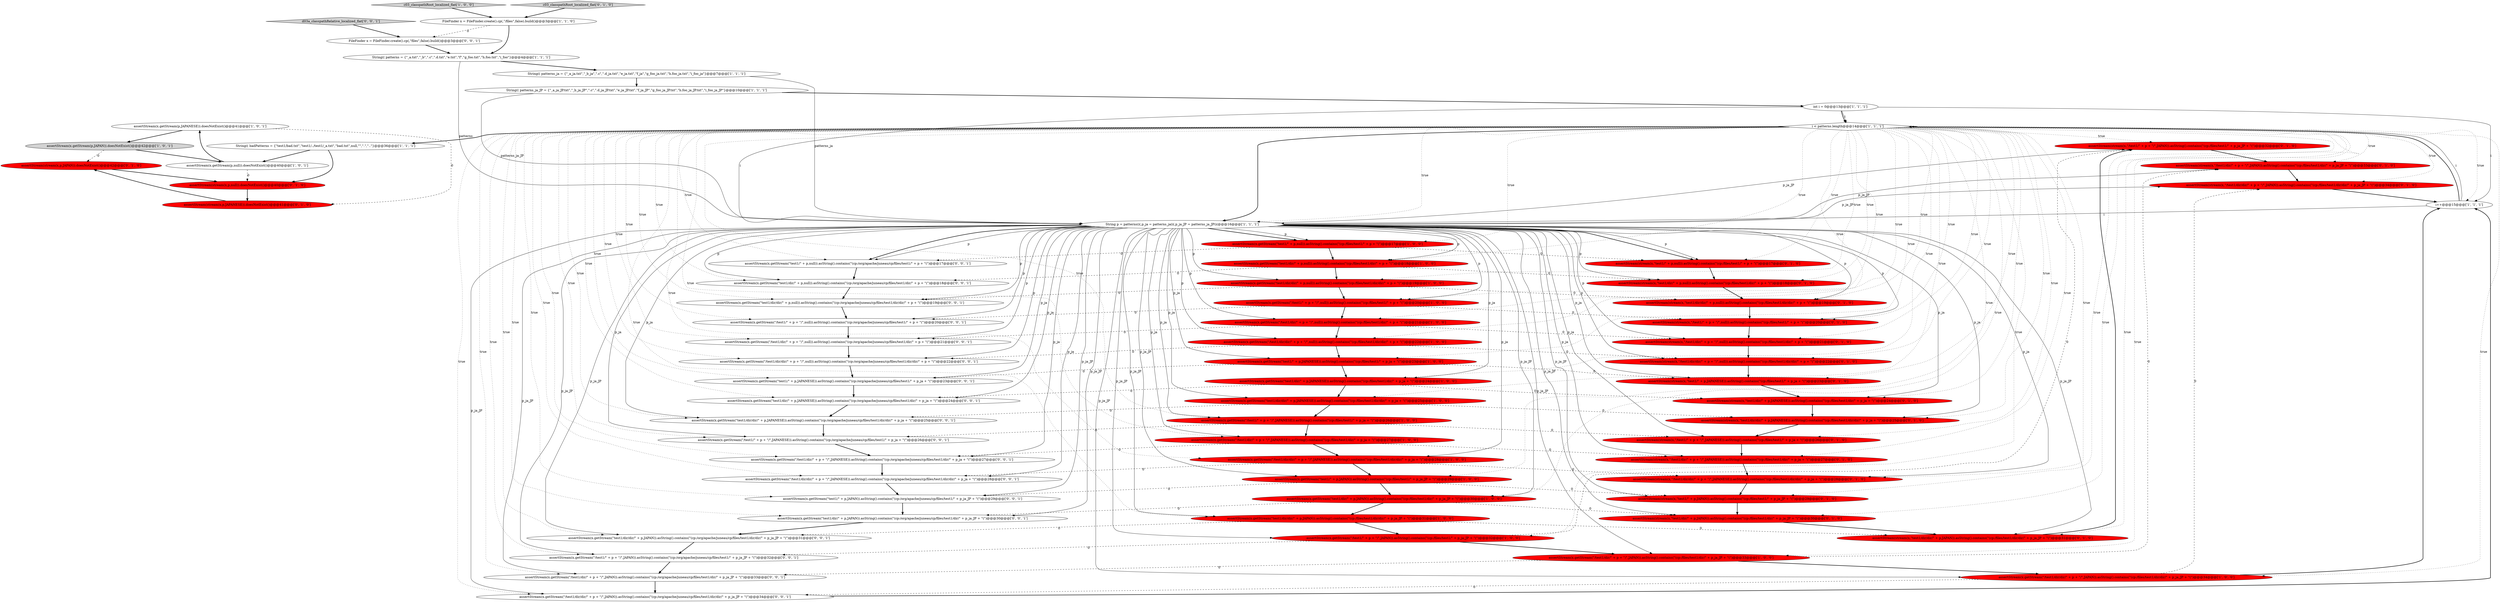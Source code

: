 digraph {
31 [style = filled, label = "assertStream(stream(x,p,JAPAN)).doesNotExist()@@@42@@@['0', '1', '0']", fillcolor = red, shape = ellipse image = "AAA1AAABBB2BBB"];
42 [style = filled, label = "assertStream(stream(x,\"/test1/\" + p + \"/\",JAPAN)).asString().contains(\"(cp:/files/test1/\" + p_ja_JP + \"(\")@@@32@@@['0', '1', '0']", fillcolor = red, shape = ellipse image = "AAA1AAABBB2BBB"];
20 [style = filled, label = "assertStream(x.getStream(\"/test1/\" + p + \"/\",null)).asString().contains(\"(cp:/files/test1/\" + p + \"(\")@@@20@@@['1', '0', '0']", fillcolor = red, shape = ellipse image = "AAA1AAABBB1BBB"];
27 [style = filled, label = "FileFinder x = FileFinder.create().cp(,\"/files\",false).build()@@@3@@@['1', '1', '0']", fillcolor = white, shape = ellipse image = "AAA0AAABBB1BBB"];
1 [style = filled, label = "assertStream(x.getStream(\"test1/\" + p,null)).asString().contains(\"(cp:/files/test1/\" + p + \"(\")@@@17@@@['1', '0', '0']", fillcolor = red, shape = ellipse image = "AAA1AAABBB1BBB"];
67 [style = filled, label = "assertStream(x.getStream(\"test1/\" + p,null)).asString().contains(\"(cp:/org/apache/juneau/cp/files/test1/\" + p + \"(\")@@@17@@@['0', '0', '1']", fillcolor = white, shape = ellipse image = "AAA0AAABBB3BBB"];
69 [style = filled, label = "assertStream(x.getStream(\"/test1/dir/\" + p + \"/\",null)).asString().contains(\"(cp:/org/apache/juneau/cp/files/test1/dir/\" + p + \"(\")@@@21@@@['0', '0', '1']", fillcolor = white, shape = ellipse image = "AAA0AAABBB3BBB"];
28 [style = filled, label = "assertStream(x.getStream(\"/test1/dir/dir/\" + p + \"/\",JAPANESE)).asString().contains(\"(cp:/files/test1/dir/dir/\" + p_ja + \"(\")@@@28@@@['1', '0', '0']", fillcolor = red, shape = ellipse image = "AAA1AAABBB1BBB"];
3 [style = filled, label = "assertStream(x.getStream(\"/test1/dir/\" + p + \"/\",JAPANESE)).asString().contains(\"(cp:/files/test1/dir/\" + p_ja + \"(\")@@@27@@@['1', '0', '0']", fillcolor = red, shape = ellipse image = "AAA1AAABBB1BBB"];
32 [style = filled, label = "assertStream(stream(x,\"/test1/\" + p + \"/\",null)).asString().contains(\"(cp:/files/test1/\" + p + \"(\")@@@20@@@['0', '1', '0']", fillcolor = red, shape = ellipse image = "AAA1AAABBB2BBB"];
64 [style = filled, label = "assertStream(x.getStream(\"/test1/dir/dir/\" + p + \"/\",null)).asString().contains(\"(cp:/org/apache/juneau/cp/files/test1/dir/dir/\" + p + \"(\")@@@22@@@['0', '0', '1']", fillcolor = white, shape = ellipse image = "AAA0AAABBB3BBB"];
56 [style = filled, label = "assertStream(x.getStream(\"/test1/dir/dir/\" + p + \"/\",JAPANESE)).asString().contains(\"(cp:/org/apache/juneau/cp/files/test1/dir/dir/\" + p_ja + \"(\")@@@28@@@['0', '0', '1']", fillcolor = white, shape = ellipse image = "AAA0AAABBB3BBB"];
58 [style = filled, label = "assertStream(x.getStream(\"/test1/dir/dir/\" + p + \"/\",JAPAN)).asString().contains(\"(cp:/org/apache/juneau/cp/files/test1/dir/dir/\" + p_ja_JP + \"(\")@@@34@@@['0', '0', '1']", fillcolor = white, shape = ellipse image = "AAA0AAABBB3BBB"];
43 [style = filled, label = "assertStream(stream(x,\"/test1/dir/\" + p + \"/\",null)).asString().contains(\"(cp:/files/test1/dir/\" + p + \"(\")@@@21@@@['0', '1', '0']", fillcolor = red, shape = ellipse image = "AAA1AAABBB2BBB"];
51 [style = filled, label = "assertStream(stream(x,\"/test1/dir/dir/\" + p + \"/\",JAPAN)).asString().contains(\"(cp:/files/test1/dir/dir/\" + p_ja_JP + \"(\")@@@34@@@['0', '1', '0']", fillcolor = red, shape = ellipse image = "AAA1AAABBB2BBB"];
8 [style = filled, label = "assertStream(x.getStream(\"test1/dir/\" + p,JAPAN)).asString().contains(\"(cp:/files/test1/dir/\" + p_ja_JP + \"(\")@@@30@@@['1', '0', '0']", fillcolor = red, shape = ellipse image = "AAA1AAABBB1BBB"];
40 [style = filled, label = "assertStream(stream(x,\"test1/\" + p,JAPAN)).asString().contains(\"(cp:/files/test1/\" + p_ja_JP + \"(\")@@@29@@@['0', '1', '0']", fillcolor = red, shape = ellipse image = "AAA1AAABBB2BBB"];
30 [style = filled, label = "String(( badPatterns = {\"test1/bad.txt\",\"test1/../test1/_a.txt\",\"bad.txt\",null,\"\",\".\",\"..\"}@@@36@@@['1', '1', '1']", fillcolor = white, shape = ellipse image = "AAA0AAABBB1BBB"];
65 [style = filled, label = "assertStream(x.getStream(\"/test1/dir/\" + p + \"/\",JAPANESE)).asString().contains(\"(cp:/org/apache/juneau/cp/files/test1/dir/\" + p_ja + \"(\")@@@27@@@['0', '0', '1']", fillcolor = white, shape = ellipse image = "AAA0AAABBB3BBB"];
18 [style = filled, label = "int i = 0@@@13@@@['1', '1', '1']", fillcolor = white, shape = ellipse image = "AAA0AAABBB1BBB"];
53 [style = filled, label = "assertStream(x.getStream(\"/test1/\" + p + \"/\",JAPAN)).asString().contains(\"(cp:/org/apache/juneau/cp/files/test1/\" + p_ja_JP + \"(\")@@@32@@@['0', '0', '1']", fillcolor = white, shape = ellipse image = "AAA0AAABBB3BBB"];
26 [style = filled, label = "i < patterns.length@@@14@@@['1', '1', '1']", fillcolor = white, shape = diamond image = "AAA0AAABBB1BBB"];
34 [style = filled, label = "assertStream(stream(x,\"test1/dir/dir/\" + p,JAPANESE)).asString().contains(\"(cp:/files/test1/dir/dir/\" + p_ja + \"(\")@@@25@@@['0', '1', '0']", fillcolor = red, shape = ellipse image = "AAA1AAABBB2BBB"];
49 [style = filled, label = "assertStream(stream(x,\"test1/dir/\" + p,JAPANESE)).asString().contains(\"(cp:/files/test1/dir/\" + p_ja + \"(\")@@@24@@@['0', '1', '0']", fillcolor = red, shape = ellipse image = "AAA1AAABBB2BBB"];
6 [style = filled, label = "assertStream(x.getStream(\"test1/dir/\" + p,null)).asString().contains(\"(cp:/files/test1/dir/\" + p + \"(\")@@@18@@@['1', '0', '0']", fillcolor = red, shape = ellipse image = "AAA1AAABBB1BBB"];
0 [style = filled, label = "assertStream(x.getStream(p,JAPAN)).doesNotExist()@@@42@@@['1', '0', '1']", fillcolor = lightgray, shape = ellipse image = "AAA0AAABBB1BBB"];
10 [style = filled, label = "assertStream(x.getStream(\"test1/\" + p,JAPAN)).asString().contains(\"(cp:/files/test1/\" + p_ja_JP + \"(\")@@@29@@@['1', '0', '0']", fillcolor = red, shape = ellipse image = "AAA1AAABBB1BBB"];
2 [style = filled, label = "assertStream(x.getStream(p,JAPANESE)).doesNotExist()@@@41@@@['1', '0', '1']", fillcolor = white, shape = ellipse image = "AAA0AAABBB1BBB"];
71 [style = filled, label = "assertStream(x.getStream(\"/test1/dir/\" + p + \"/\",JAPAN)).asString().contains(\"(cp:/org/apache/juneau/cp/files/test1/dir/\" + p_ja_JP + \"(\")@@@33@@@['0', '0', '1']", fillcolor = white, shape = ellipse image = "AAA0AAABBB3BBB"];
12 [style = filled, label = "assertStream(x.getStream(\"test1/dir/dir/\" + p,JAPAN)).asString().contains(\"(cp:/files/test1/dir/dir/\" + p_ja_JP + \"(\")@@@31@@@['1', '0', '0']", fillcolor = red, shape = ellipse image = "AAA1AAABBB1BBB"];
55 [style = filled, label = "assertStream(x.getStream(\"test1/dir/\" + p,null)).asString().contains(\"(cp:/org/apache/juneau/cp/files/test1/dir/\" + p + \"(\")@@@18@@@['0', '0', '1']", fillcolor = white, shape = ellipse image = "AAA0AAABBB3BBB"];
4 [style = filled, label = "assertStream(x.getStream(p,null)).doesNotExist()@@@40@@@['1', '0', '1']", fillcolor = white, shape = ellipse image = "AAA0AAABBB1BBB"];
22 [style = filled, label = "assertStream(x.getStream(\"/test1/dir/dir/\" + p + \"/\",JAPAN)).asString().contains(\"(cp:/files/test1/dir/dir/\" + p_ja_JP + \"(\")@@@34@@@['1', '0', '0']", fillcolor = red, shape = ellipse image = "AAA1AAABBB1BBB"];
14 [style = filled, label = "assertStream(x.getStream(\"test1/dir/dir/\" + p,null)).asString().contains(\"(cp:/files/test1/dir/dir/\" + p + \"(\")@@@19@@@['1', '0', '0']", fillcolor = red, shape = ellipse image = "AAA1AAABBB1BBB"];
13 [style = filled, label = "assertStream(x.getStream(\"/test1/\" + p + \"/\",JAPAN)).asString().contains(\"(cp:/files/test1/\" + p_ja_JP + \"(\")@@@32@@@['1', '0', '0']", fillcolor = red, shape = ellipse image = "AAA1AAABBB1BBB"];
54 [style = filled, label = "d03a_classpathRelative_localized_flat['0', '0', '1']", fillcolor = lightgray, shape = diamond image = "AAA0AAABBB3BBB"];
45 [style = filled, label = "assertStream(stream(x,\"/test1/dir/\" + p + \"/\",JAPAN)).asString().contains(\"(cp:/files/test1/dir/\" + p_ja_JP + \"(\")@@@33@@@['0', '1', '0']", fillcolor = red, shape = ellipse image = "AAA1AAABBB2BBB"];
24 [style = filled, label = "assertStream(x.getStream(\"test1/dir/dir/\" + p,JAPANESE)).asString().contains(\"(cp:/files/test1/dir/dir/\" + p_ja + \"(\")@@@25@@@['1', '0', '0']", fillcolor = red, shape = ellipse image = "AAA1AAABBB1BBB"];
19 [style = filled, label = "assertStream(x.getStream(\"/test1/dir/dir/\" + p + \"/\",null)).asString().contains(\"(cp:/files/test1/dir/dir/\" + p + \"(\")@@@22@@@['1', '0', '0']", fillcolor = red, shape = ellipse image = "AAA1AAABBB1BBB"];
9 [style = filled, label = "String(( patterns_ja_JP = {\"_a_ja_JP.txt\",\"_b_ja_JP\",\".c\",\".d_ja_JP.txt\",\"e_ja_JP.txt\",\"f_ja_JP\",\"g_foo_ja_JP.txt\",\"h.foo_ja_JP.txt\",\"i_foo_ja_JP\"}@@@10@@@['1', '1', '1']", fillcolor = white, shape = ellipse image = "AAA0AAABBB1BBB"];
44 [style = filled, label = "assertStream(stream(x,p,JAPANESE)).doesNotExist()@@@41@@@['0', '1', '0']", fillcolor = red, shape = ellipse image = "AAA1AAABBB2BBB"];
66 [style = filled, label = "assertStream(x.getStream(\"/test1/\" + p + \"/\",JAPANESE)).asString().contains(\"(cp:/org/apache/juneau/cp/files/test1/\" + p_ja + \"(\")@@@26@@@['0', '0', '1']", fillcolor = white, shape = ellipse image = "AAA0AAABBB3BBB"];
11 [style = filled, label = "assertStream(x.getStream(\"test1/dir/\" + p,JAPANESE)).asString().contains(\"(cp:/files/test1/dir/\" + p_ja + \"(\")@@@24@@@['1', '0', '0']", fillcolor = red, shape = ellipse image = "AAA1AAABBB1BBB"];
61 [style = filled, label = "assertStream(x.getStream(\"test1/\" + p,JAPAN)).asString().contains(\"(cp:/org/apache/juneau/cp/files/test1/\" + p_ja_JP + \"(\")@@@29@@@['0', '0', '1']", fillcolor = white, shape = ellipse image = "AAA0AAABBB3BBB"];
68 [style = filled, label = "assertStream(x.getStream(\"test1/dir/dir/\" + p,null)).asString().contains(\"(cp:/org/apache/juneau/cp/files/test1/dir/dir/\" + p + \"(\")@@@19@@@['0', '0', '1']", fillcolor = white, shape = ellipse image = "AAA0AAABBB3BBB"];
38 [style = filled, label = "assertStream(stream(x,\"test1/dir/\" + p,JAPAN)).asString().contains(\"(cp:/files/test1/dir/\" + p_ja_JP + \"(\")@@@30@@@['0', '1', '0']", fillcolor = red, shape = ellipse image = "AAA1AAABBB2BBB"];
72 [style = filled, label = "assertStream(x.getStream(\"test1/dir/dir/\" + p,JAPANESE)).asString().contains(\"(cp:/org/apache/juneau/cp/files/test1/dir/dir/\" + p_ja + \"(\")@@@25@@@['0', '0', '1']", fillcolor = white, shape = ellipse image = "AAA0AAABBB3BBB"];
29 [style = filled, label = "assertStream(x.getStream(\"/test1/dir/\" + p + \"/\",null)).asString().contains(\"(cp:/files/test1/dir/\" + p + \"(\")@@@21@@@['1', '0', '0']", fillcolor = red, shape = ellipse image = "AAA1AAABBB1BBB"];
52 [style = filled, label = "assertStream(stream(x,\"test1/\" + p,JAPANESE)).asString().contains(\"(cp:/files/test1/\" + p_ja + \"(\")@@@23@@@['0', '1', '0']", fillcolor = red, shape = ellipse image = "AAA1AAABBB2BBB"];
62 [style = filled, label = "FileFinder x = FileFinder.create().cp(,\"files\",false).build()@@@3@@@['0', '0', '1']", fillcolor = white, shape = ellipse image = "AAA0AAABBB3BBB"];
23 [style = filled, label = "String(( patterns_ja = {\"_a_ja.txt\",\"_b_ja\",\".c\",\".d_ja.txt\",\"e_ja.txt\",\"f_ja\",\"g_foo_ja.txt\",\"h.foo_ja.txt\",\"i_foo_ja\"}@@@7@@@['1', '1', '1']", fillcolor = white, shape = ellipse image = "AAA0AAABBB1BBB"];
15 [style = filled, label = "c03_classpathRoot_localized_flat['1', '0', '0']", fillcolor = lightgray, shape = diamond image = "AAA0AAABBB1BBB"];
47 [style = filled, label = "assertStream(stream(x,\"/test1/dir/dir/\" + p + \"/\",JAPANESE)).asString().contains(\"(cp:/files/test1/dir/dir/\" + p_ja + \"(\")@@@28@@@['0', '1', '0']", fillcolor = red, shape = ellipse image = "AAA1AAABBB2BBB"];
5 [style = filled, label = "String p = patterns(i(,p_ja = patterns_ja(i(,p_ja_JP = patterns_ja_JP(i(@@@16@@@['1', '1', '1']", fillcolor = white, shape = ellipse image = "AAA0AAABBB1BBB"];
39 [style = filled, label = "assertStream(stream(x,\"test1/\" + p,null)).asString().contains(\"(cp:/files/test1/\" + p + \"(\")@@@17@@@['0', '1', '0']", fillcolor = red, shape = ellipse image = "AAA1AAABBB2BBB"];
59 [style = filled, label = "assertStream(x.getStream(\"test1/\" + p,JAPANESE)).asString().contains(\"(cp:/org/apache/juneau/cp/files/test1/\" + p_ja + \"(\")@@@23@@@['0', '0', '1']", fillcolor = white, shape = ellipse image = "AAA0AAABBB3BBB"];
60 [style = filled, label = "assertStream(x.getStream(\"test1/dir/\" + p,JAPANESE)).asString().contains(\"(cp:/org/apache/juneau/cp/files/test1/dir/\" + p_ja + \"(\")@@@24@@@['0', '0', '1']", fillcolor = white, shape = ellipse image = "AAA0AAABBB3BBB"];
63 [style = filled, label = "assertStream(x.getStream(\"test1/dir/\" + p,JAPAN)).asString().contains(\"(cp:/org/apache/juneau/cp/files/test1/dir/\" + p_ja_JP + \"(\")@@@30@@@['0', '0', '1']", fillcolor = white, shape = ellipse image = "AAA0AAABBB3BBB"];
70 [style = filled, label = "assertStream(x.getStream(\"/test1/\" + p + \"/\",null)).asString().contains(\"(cp:/org/apache/juneau/cp/files/test1/\" + p + \"(\")@@@20@@@['0', '0', '1']", fillcolor = white, shape = ellipse image = "AAA0AAABBB3BBB"];
35 [style = filled, label = "assertStream(stream(x,\"test1/dir/dir/\" + p,null)).asString().contains(\"(cp:/files/test1/dir/dir/\" + p + \"(\")@@@19@@@['0', '1', '0']", fillcolor = red, shape = ellipse image = "AAA1AAABBB2BBB"];
17 [style = filled, label = "assertStream(x.getStream(\"/test1/dir/\" + p + \"/\",JAPAN)).asString().contains(\"(cp:/files/test1/dir/\" + p_ja_JP + \"(\")@@@33@@@['1', '0', '0']", fillcolor = red, shape = ellipse image = "AAA1AAABBB1BBB"];
21 [style = filled, label = "i++@@@15@@@['1', '1', '1']", fillcolor = white, shape = ellipse image = "AAA0AAABBB1BBB"];
46 [style = filled, label = "assertStream(stream(x,\"test1/dir/\" + p,null)).asString().contains(\"(cp:/files/test1/dir/\" + p + \"(\")@@@18@@@['0', '1', '0']", fillcolor = red, shape = ellipse image = "AAA1AAABBB2BBB"];
48 [style = filled, label = "assertStream(stream(x,\"/test1/dir/dir/\" + p + \"/\",null)).asString().contains(\"(cp:/files/test1/dir/dir/\" + p + \"(\")@@@22@@@['0', '1', '0']", fillcolor = red, shape = ellipse image = "AAA1AAABBB2BBB"];
57 [style = filled, label = "assertStream(x.getStream(\"test1/dir/dir/\" + p,JAPAN)).asString().contains(\"(cp:/org/apache/juneau/cp/files/test1/dir/dir/\" + p_ja_JP + \"(\")@@@31@@@['0', '0', '1']", fillcolor = white, shape = ellipse image = "AAA0AAABBB3BBB"];
36 [style = filled, label = "assertStream(stream(x,\"/test1/\" + p + \"/\",JAPANESE)).asString().contains(\"(cp:/files/test1/\" + p_ja + \"(\")@@@26@@@['0', '1', '0']", fillcolor = red, shape = ellipse image = "AAA1AAABBB2BBB"];
7 [style = filled, label = "assertStream(x.getStream(\"/test1/\" + p + \"/\",JAPANESE)).asString().contains(\"(cp:/files/test1/\" + p_ja + \"(\")@@@26@@@['1', '0', '0']", fillcolor = red, shape = ellipse image = "AAA1AAABBB1BBB"];
16 [style = filled, label = "String(( patterns = {\"_a.txt\",\"_b\",\".c\",\".d.txt\",\"e.txt\",\"f\",\"g_foo.txt\",\"h.foo.txt\",\"i_foo\"}@@@4@@@['1', '1', '1']", fillcolor = white, shape = ellipse image = "AAA0AAABBB1BBB"];
37 [style = filled, label = "assertStream(stream(x,\"/test1/dir/\" + p + \"/\",JAPANESE)).asString().contains(\"(cp:/files/test1/dir/\" + p_ja + \"(\")@@@27@@@['0', '1', '0']", fillcolor = red, shape = ellipse image = "AAA1AAABBB2BBB"];
50 [style = filled, label = "assertStream(stream(x,p,null)).doesNotExist()@@@40@@@['0', '1', '0']", fillcolor = red, shape = ellipse image = "AAA1AAABBB2BBB"];
25 [style = filled, label = "assertStream(x.getStream(\"test1/\" + p,JAPANESE)).asString().contains(\"(cp:/files/test1/\" + p_ja + \"(\")@@@23@@@['1', '0', '0']", fillcolor = red, shape = ellipse image = "AAA1AAABBB1BBB"];
41 [style = filled, label = "c03_classpathRoot_localized_flat['0', '1', '0']", fillcolor = lightgray, shape = diamond image = "AAA0AAABBB2BBB"];
33 [style = filled, label = "assertStream(stream(x,\"test1/dir/dir/\" + p,JAPAN)).asString().contains(\"(cp:/files/test1/dir/dir/\" + p_ja_JP + \"(\")@@@31@@@['0', '1', '0']", fillcolor = red, shape = ellipse image = "AAA1AAABBB2BBB"];
7->66 [style = dashed, label="0"];
5->1 [style = solid, label="p"];
55->68 [style = bold, label=""];
5->56 [style = solid, label="p_ja"];
70->69 [style = bold, label=""];
26->45 [style = dotted, label="true"];
42->45 [style = bold, label=""];
26->37 [style = dotted, label="true"];
50->44 [style = bold, label=""];
5->7 [style = solid, label="p_ja"];
26->12 [style = dotted, label="true"];
17->71 [style = dashed, label="0"];
26->19 [style = dotted, label="true"];
20->70 [style = dashed, label="0"];
65->56 [style = bold, label=""];
3->65 [style = dashed, label="0"];
26->13 [style = dotted, label="true"];
5->38 [style = solid, label="p_ja_JP"];
26->22 [style = dotted, label="true"];
40->38 [style = bold, label=""];
26->65 [style = dotted, label="true"];
29->43 [style = dashed, label="0"];
19->64 [style = dashed, label="0"];
26->49 [style = dotted, label="true"];
26->71 [style = dotted, label="true"];
6->55 [style = dashed, label="0"];
31->50 [style = bold, label=""];
48->52 [style = bold, label=""];
21->26 [style = bold, label=""];
13->17 [style = bold, label=""];
26->72 [style = dotted, label="true"];
71->58 [style = bold, label=""];
26->56 [style = dotted, label="true"];
5->43 [style = solid, label="p"];
5->6 [style = solid, label="p"];
10->8 [style = bold, label=""];
33->42 [style = bold, label=""];
26->28 [style = dotted, label="true"];
26->52 [style = dotted, label="true"];
26->24 [style = dotted, label="true"];
5->10 [style = solid, label="p_ja_JP"];
20->32 [style = dashed, label="0"];
26->58 [style = dotted, label="true"];
26->36 [style = dotted, label="true"];
14->20 [style = bold, label=""];
26->66 [style = dotted, label="true"];
25->52 [style = dashed, label="0"];
5->63 [style = solid, label="p_ja_JP"];
13->42 [style = dashed, label="0"];
5->59 [style = solid, label="p_ja"];
5->69 [style = solid, label="p"];
10->61 [style = dashed, label="0"];
59->60 [style = bold, label=""];
5->39 [style = bold, label=""];
5->65 [style = solid, label="p_ja"];
26->59 [style = dotted, label="true"];
51->21 [style = bold, label=""];
5->36 [style = solid, label="p_ja"];
28->47 [style = dashed, label="0"];
68->70 [style = bold, label=""];
5->70 [style = solid, label="p"];
5->58 [style = solid, label="p_ja_JP"];
54->62 [style = bold, label=""];
26->55 [style = dotted, label="true"];
69->64 [style = bold, label=""];
5->28 [style = solid, label="p_ja"];
26->20 [style = dotted, label="true"];
4->2 [style = bold, label=""];
27->16 [style = bold, label=""];
5->22 [style = solid, label="p_ja_JP"];
17->45 [style = dashed, label="0"];
5->68 [style = solid, label="p"];
26->3 [style = dotted, label="true"];
19->25 [style = bold, label=""];
11->49 [style = dashed, label="0"];
9->5 [style = solid, label="patterns_ja_JP"];
26->40 [style = dotted, label="true"];
26->43 [style = dotted, label="true"];
5->1 [style = bold, label=""];
26->53 [style = dotted, label="true"];
26->68 [style = dotted, label="true"];
21->26 [style = solid, label="i"];
26->32 [style = dotted, label="true"];
8->38 [style = dashed, label="0"];
21->5 [style = solid, label="i"];
5->19 [style = solid, label="p"];
4->50 [style = dashed, label="0"];
26->14 [style = dotted, label="true"];
19->48 [style = dashed, label="0"];
34->36 [style = bold, label=""];
26->1 [style = dotted, label="true"];
14->35 [style = dashed, label="0"];
26->6 [style = dotted, label="true"];
5->12 [style = solid, label="p_ja_JP"];
5->40 [style = solid, label="p_ja_JP"];
36->37 [style = bold, label=""];
26->60 [style = dotted, label="true"];
38->33 [style = bold, label=""];
24->7 [style = bold, label=""];
26->69 [style = dotted, label="true"];
29->69 [style = dashed, label="0"];
61->63 [style = bold, label=""];
5->60 [style = solid, label="p_ja"];
57->53 [style = bold, label=""];
24->34 [style = dashed, label="0"];
23->5 [style = solid, label="patterns_ja"];
1->67 [style = dashed, label="0"];
37->47 [style = bold, label=""];
26->7 [style = dotted, label="true"];
5->55 [style = solid, label="p"];
66->65 [style = bold, label=""];
16->5 [style = solid, label="patterns"];
26->46 [style = dotted, label="true"];
1->39 [style = dashed, label="0"];
5->64 [style = solid, label="p"];
26->8 [style = dotted, label="true"];
39->46 [style = bold, label=""];
41->27 [style = bold, label=""];
26->33 [style = dotted, label="true"];
26->42 [style = dotted, label="true"];
12->33 [style = dashed, label="0"];
22->58 [style = dashed, label="0"];
47->40 [style = bold, label=""];
45->51 [style = bold, label=""];
5->35 [style = solid, label="p"];
3->37 [style = dashed, label="0"];
5->66 [style = solid, label="p_ja"];
18->26 [style = bold, label=""];
14->68 [style = dashed, label="0"];
63->57 [style = bold, label=""];
11->60 [style = dashed, label="0"];
35->32 [style = bold, label=""];
27->62 [style = dashed, label="0"];
16->23 [style = bold, label=""];
5->34 [style = solid, label="p_ja"];
64->59 [style = bold, label=""];
5->57 [style = solid, label="p_ja_JP"];
11->24 [style = bold, label=""];
5->53 [style = solid, label="p_ja_JP"];
5->39 [style = solid, label="p"];
5->33 [style = solid, label="p_ja_JP"];
30->50 [style = bold, label=""];
28->56 [style = dashed, label="0"];
5->25 [style = solid, label="p_ja"];
18->5 [style = solid, label="i"];
5->14 [style = solid, label="p"];
62->16 [style = bold, label=""];
12->13 [style = bold, label=""];
24->72 [style = dashed, label="0"];
3->28 [style = bold, label=""];
2->0 [style = bold, label=""];
1->6 [style = bold, label=""];
26->57 [style = dotted, label="true"];
9->18 [style = bold, label=""];
5->67 [style = bold, label=""];
29->19 [style = bold, label=""];
5->13 [style = solid, label="p_ja_JP"];
5->46 [style = solid, label="p"];
60->72 [style = bold, label=""];
26->38 [style = dotted, label="true"];
5->24 [style = solid, label="p_ja"];
5->20 [style = solid, label="p"];
10->40 [style = dashed, label="0"];
8->63 [style = dashed, label="0"];
26->17 [style = dotted, label="true"];
13->53 [style = dashed, label="0"];
5->32 [style = solid, label="p"];
46->35 [style = bold, label=""];
26->35 [style = dotted, label="true"];
26->11 [style = dotted, label="true"];
5->37 [style = solid, label="p_ja"];
26->64 [style = dotted, label="true"];
44->31 [style = bold, label=""];
8->12 [style = bold, label=""];
5->72 [style = solid, label="p_ja"];
5->45 [style = solid, label="p_ja_JP"];
26->47 [style = dotted, label="true"];
26->61 [style = dotted, label="true"];
28->10 [style = bold, label=""];
20->29 [style = bold, label=""];
52->49 [style = bold, label=""];
26->5 [style = bold, label=""];
26->25 [style = dotted, label="true"];
26->34 [style = dotted, label="true"];
5->67 [style = solid, label="p"];
26->39 [style = dotted, label="true"];
26->48 [style = dotted, label="true"];
43->48 [style = bold, label=""];
12->57 [style = dashed, label="0"];
22->21 [style = bold, label=""];
5->11 [style = solid, label="p_ja"];
5->61 [style = solid, label="p_ja_JP"];
56->61 [style = bold, label=""];
5->42 [style = solid, label="p_ja_JP"];
32->43 [style = bold, label=""];
17->22 [style = bold, label=""];
49->34 [style = bold, label=""];
7->3 [style = bold, label=""];
25->59 [style = dashed, label="0"];
26->30 [style = bold, label=""];
53->71 [style = bold, label=""];
6->14 [style = bold, label=""];
6->46 [style = dashed, label="0"];
5->51 [style = solid, label="p_ja_JP"];
5->49 [style = solid, label="p_ja"];
67->55 [style = bold, label=""];
26->70 [style = dotted, label="true"];
18->26 [style = solid, label="i"];
5->52 [style = solid, label="p_ja"];
5->3 [style = solid, label="p_ja"];
0->4 [style = bold, label=""];
25->11 [style = bold, label=""];
30->4 [style = bold, label=""];
26->21 [style = dotted, label="true"];
26->10 [style = dotted, label="true"];
18->21 [style = solid, label="i"];
5->17 [style = solid, label="p_ja_JP"];
0->31 [style = dashed, label="0"];
5->48 [style = solid, label="p"];
5->47 [style = solid, label="p_ja"];
5->8 [style = solid, label="p_ja_JP"];
5->71 [style = solid, label="p_ja_JP"];
58->21 [style = bold, label=""];
26->29 [style = dotted, label="true"];
26->51 [style = dotted, label="true"];
26->67 [style = dotted, label="true"];
72->66 [style = bold, label=""];
26->63 [style = dotted, label="true"];
5->29 [style = solid, label="p"];
15->27 [style = bold, label=""];
23->9 [style = bold, label=""];
26->5 [style = dotted, label="true"];
7->36 [style = dashed, label="0"];
2->44 [style = dashed, label="0"];
22->51 [style = dashed, label="0"];
}
